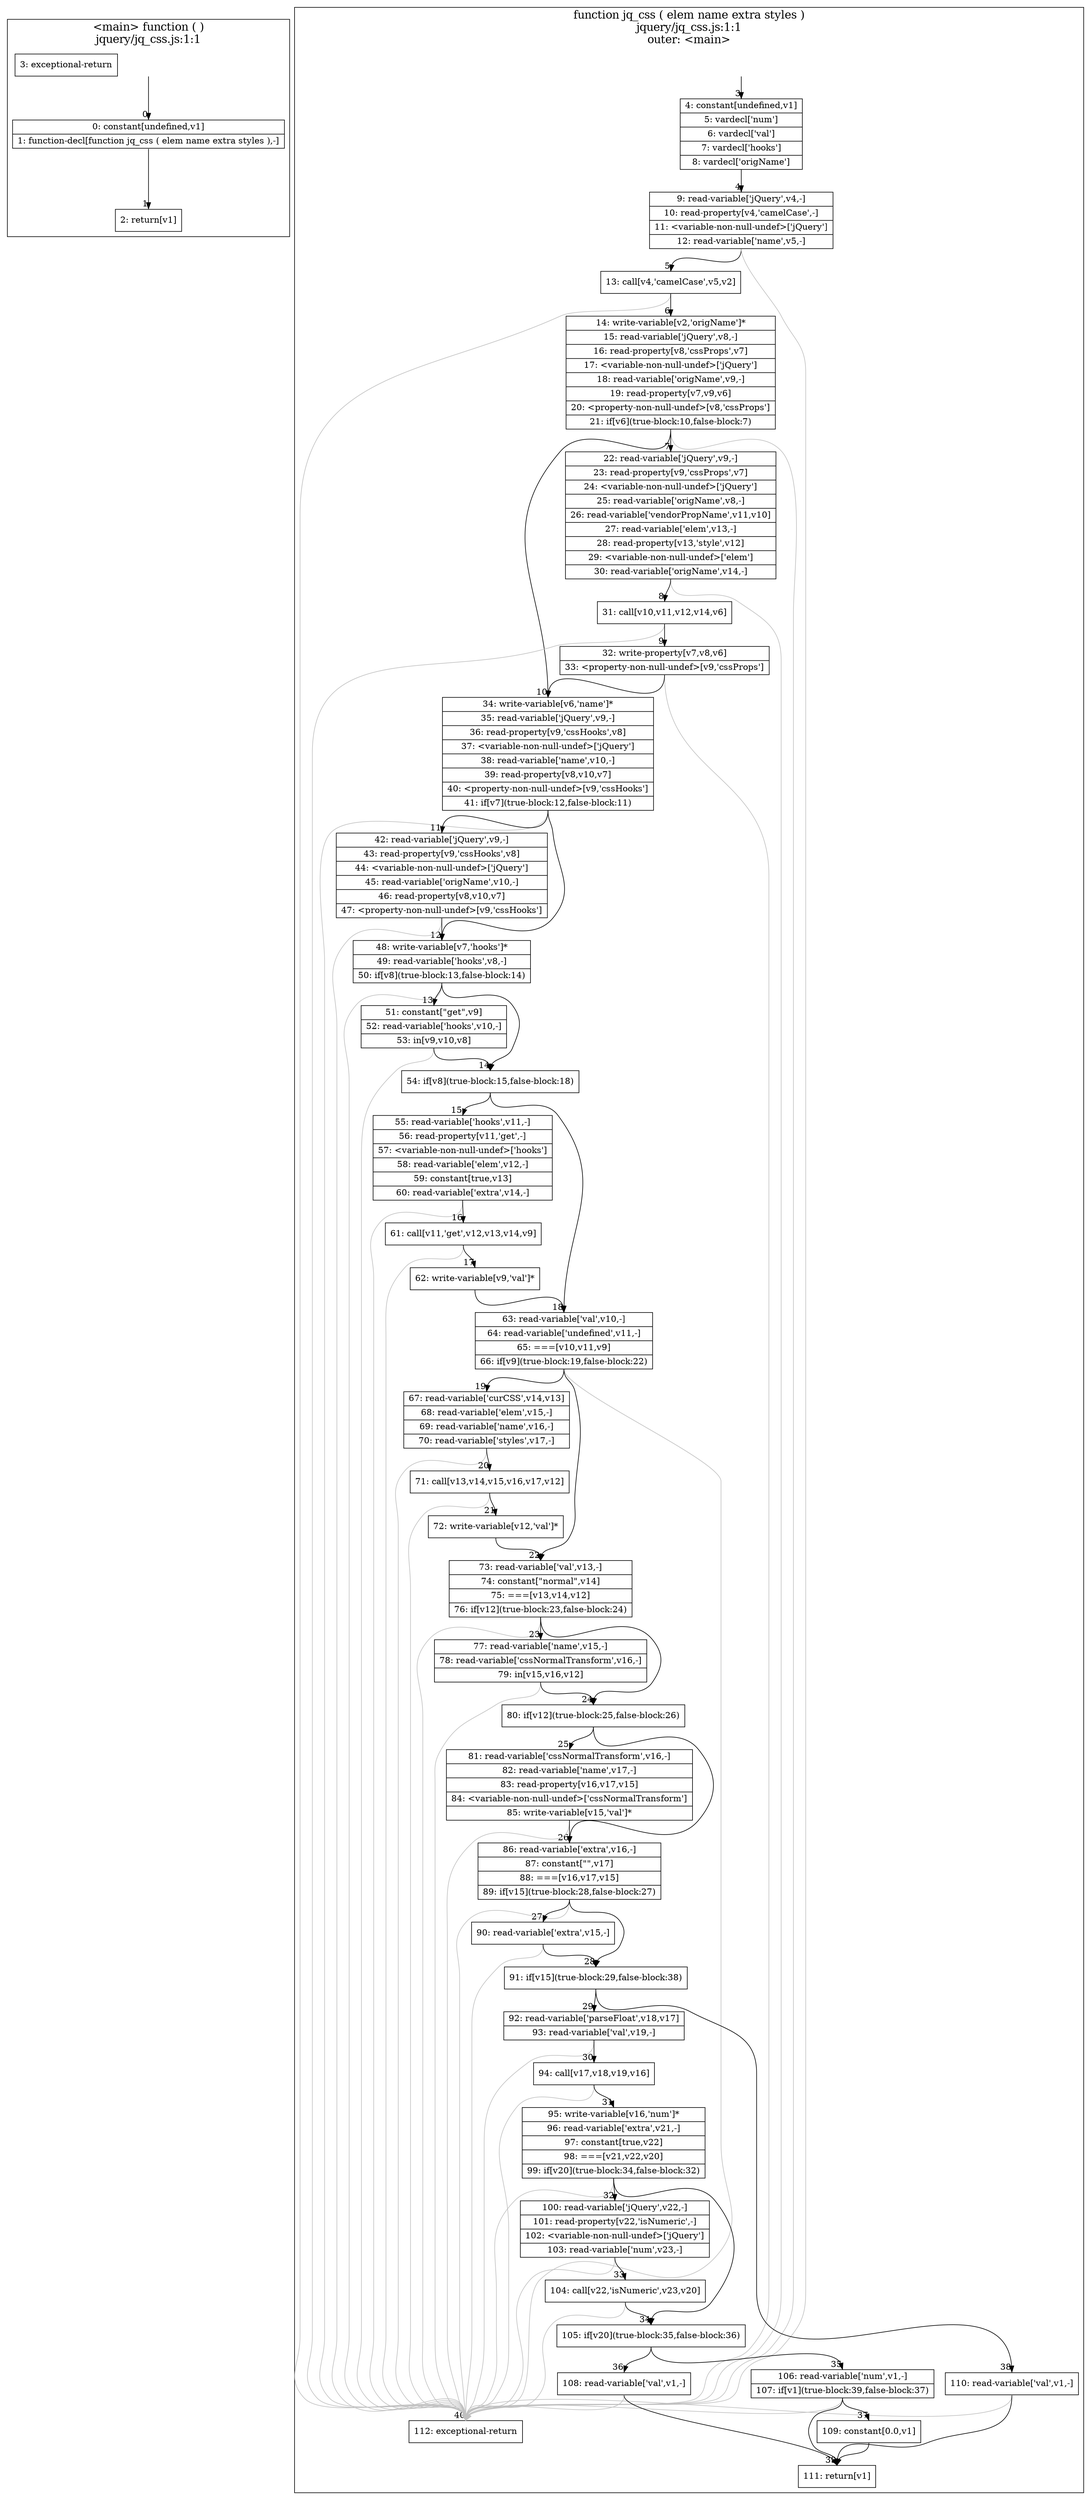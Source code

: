digraph {
compound=true
subgraph cluster0 {
label="<main> function ( )\njquery/jq_css.js:1:1";
labelloc="t";
fontsize=18;
rankdir="TD"
BB_entry0[shape=none,label=""];
BB_entry0 -> BB0 [tailport=s, headport=n, headlabel="    0"]
BB0 [shape=record label="{0: constant[undefined,v1]|1: function-decl[function jq_css ( elem name extra styles ),-]}" ] 
BB0 -> BB1 [tailport=s, headport=n, headlabel="      1"]
BB1 [shape=record label="{2: return[v1]}" ] 
BB2 [shape=record label="{3: exceptional-return}" ] 
}
subgraph cluster1 {
label="function jq_css ( elem name extra styles )\njquery/jq_css.js:1:1\nouter: <main>";
labelloc="t";
fontsize=18;
rankdir="TD"
BB_entry1[shape=none,label=""];
BB_entry1 -> BB3 [tailport=s, headport=n, headlabel="    3"]
BB3 [shape=record label="{4: constant[undefined,v1]|5: vardecl['num']|6: vardecl['val']|7: vardecl['hooks']|8: vardecl['origName']}" ] 
BB3 -> BB4 [tailport=s, headport=n, headlabel="      4"]
BB4 [shape=record label="{9: read-variable['jQuery',v4,-]|10: read-property[v4,'camelCase',-]|11: \<variable-non-null-undef\>['jQuery']|12: read-variable['name',v5,-]}" ] 
BB4 -> BB5 [tailport=s, headport=n, headlabel="      5"]
BB4 -> BB40 [tailport=s, headport=n, color=gray, headlabel="      40"]
BB5 [shape=record label="{13: call[v4,'camelCase',v5,v2]}" ] 
BB5 -> BB6 [tailport=s, headport=n, headlabel="      6"]
BB5 -> BB40 [tailport=s, headport=n, color=gray]
BB6 [shape=record label="{14: write-variable[v2,'origName']*|15: read-variable['jQuery',v8,-]|16: read-property[v8,'cssProps',v7]|17: \<variable-non-null-undef\>['jQuery']|18: read-variable['origName',v9,-]|19: read-property[v7,v9,v6]|20: \<property-non-null-undef\>[v8,'cssProps']|21: if[v6](true-block:10,false-block:7)}" ] 
BB6 -> BB10 [tailport=s, headport=n, headlabel="      10"]
BB6 -> BB7 [tailport=s, headport=n, headlabel="      7"]
BB6 -> BB40 [tailport=s, headport=n, color=gray]
BB7 [shape=record label="{22: read-variable['jQuery',v9,-]|23: read-property[v9,'cssProps',v7]|24: \<variable-non-null-undef\>['jQuery']|25: read-variable['origName',v8,-]|26: read-variable['vendorPropName',v11,v10]|27: read-variable['elem',v13,-]|28: read-property[v13,'style',v12]|29: \<variable-non-null-undef\>['elem']|30: read-variable['origName',v14,-]}" ] 
BB7 -> BB8 [tailport=s, headport=n, headlabel="      8"]
BB7 -> BB40 [tailport=s, headport=n, color=gray]
BB8 [shape=record label="{31: call[v10,v11,v12,v14,v6]}" ] 
BB8 -> BB9 [tailport=s, headport=n, headlabel="      9"]
BB8 -> BB40 [tailport=s, headport=n, color=gray]
BB9 [shape=record label="{32: write-property[v7,v8,v6]|33: \<property-non-null-undef\>[v9,'cssProps']}" ] 
BB9 -> BB10 [tailport=s, headport=n]
BB9 -> BB40 [tailport=s, headport=n, color=gray]
BB10 [shape=record label="{34: write-variable[v6,'name']*|35: read-variable['jQuery',v9,-]|36: read-property[v9,'cssHooks',v8]|37: \<variable-non-null-undef\>['jQuery']|38: read-variable['name',v10,-]|39: read-property[v8,v10,v7]|40: \<property-non-null-undef\>[v9,'cssHooks']|41: if[v7](true-block:12,false-block:11)}" ] 
BB10 -> BB12 [tailport=s, headport=n, headlabel="      12"]
BB10 -> BB11 [tailport=s, headport=n, headlabel="      11"]
BB10 -> BB40 [tailport=s, headport=n, color=gray]
BB11 [shape=record label="{42: read-variable['jQuery',v9,-]|43: read-property[v9,'cssHooks',v8]|44: \<variable-non-null-undef\>['jQuery']|45: read-variable['origName',v10,-]|46: read-property[v8,v10,v7]|47: \<property-non-null-undef\>[v9,'cssHooks']}" ] 
BB11 -> BB12 [tailport=s, headport=n]
BB11 -> BB40 [tailport=s, headport=n, color=gray]
BB12 [shape=record label="{48: write-variable[v7,'hooks']*|49: read-variable['hooks',v8,-]|50: if[v8](true-block:13,false-block:14)}" ] 
BB12 -> BB14 [tailport=s, headport=n, headlabel="      14"]
BB12 -> BB13 [tailport=s, headport=n, headlabel="      13"]
BB12 -> BB40 [tailport=s, headport=n, color=gray]
BB13 [shape=record label="{51: constant[\"get\",v9]|52: read-variable['hooks',v10,-]|53: in[v9,v10,v8]}" ] 
BB13 -> BB14 [tailport=s, headport=n]
BB13 -> BB40 [tailport=s, headport=n, color=gray]
BB14 [shape=record label="{54: if[v8](true-block:15,false-block:18)}" ] 
BB14 -> BB15 [tailport=s, headport=n, headlabel="      15"]
BB14 -> BB18 [tailport=s, headport=n, headlabel="      18"]
BB15 [shape=record label="{55: read-variable['hooks',v11,-]|56: read-property[v11,'get',-]|57: \<variable-non-null-undef\>['hooks']|58: read-variable['elem',v12,-]|59: constant[true,v13]|60: read-variable['extra',v14,-]}" ] 
BB15 -> BB16 [tailport=s, headport=n, headlabel="      16"]
BB15 -> BB40 [tailport=s, headport=n, color=gray]
BB16 [shape=record label="{61: call[v11,'get',v12,v13,v14,v9]}" ] 
BB16 -> BB17 [tailport=s, headport=n, headlabel="      17"]
BB16 -> BB40 [tailport=s, headport=n, color=gray]
BB17 [shape=record label="{62: write-variable[v9,'val']*}" ] 
BB17 -> BB18 [tailport=s, headport=n]
BB18 [shape=record label="{63: read-variable['val',v10,-]|64: read-variable['undefined',v11,-]|65: ===[v10,v11,v9]|66: if[v9](true-block:19,false-block:22)}" ] 
BB18 -> BB19 [tailport=s, headport=n, headlabel="      19"]
BB18 -> BB22 [tailport=s, headport=n, headlabel="      22"]
BB18 -> BB40 [tailport=s, headport=n, color=gray]
BB19 [shape=record label="{67: read-variable['curCSS',v14,v13]|68: read-variable['elem',v15,-]|69: read-variable['name',v16,-]|70: read-variable['styles',v17,-]}" ] 
BB19 -> BB20 [tailport=s, headport=n, headlabel="      20"]
BB19 -> BB40 [tailport=s, headport=n, color=gray]
BB20 [shape=record label="{71: call[v13,v14,v15,v16,v17,v12]}" ] 
BB20 -> BB21 [tailport=s, headport=n, headlabel="      21"]
BB20 -> BB40 [tailport=s, headport=n, color=gray]
BB21 [shape=record label="{72: write-variable[v12,'val']*}" ] 
BB21 -> BB22 [tailport=s, headport=n]
BB22 [shape=record label="{73: read-variable['val',v13,-]|74: constant[\"normal\",v14]|75: ===[v13,v14,v12]|76: if[v12](true-block:23,false-block:24)}" ] 
BB22 -> BB24 [tailport=s, headport=n, headlabel="      24"]
BB22 -> BB23 [tailport=s, headport=n, headlabel="      23"]
BB22 -> BB40 [tailport=s, headport=n, color=gray]
BB23 [shape=record label="{77: read-variable['name',v15,-]|78: read-variable['cssNormalTransform',v16,-]|79: in[v15,v16,v12]}" ] 
BB23 -> BB24 [tailport=s, headport=n]
BB23 -> BB40 [tailport=s, headport=n, color=gray]
BB24 [shape=record label="{80: if[v12](true-block:25,false-block:26)}" ] 
BB24 -> BB25 [tailport=s, headport=n, headlabel="      25"]
BB24 -> BB26 [tailport=s, headport=n, headlabel="      26"]
BB25 [shape=record label="{81: read-variable['cssNormalTransform',v16,-]|82: read-variable['name',v17,-]|83: read-property[v16,v17,v15]|84: \<variable-non-null-undef\>['cssNormalTransform']|85: write-variable[v15,'val']*}" ] 
BB25 -> BB26 [tailport=s, headport=n]
BB25 -> BB40 [tailport=s, headport=n, color=gray]
BB26 [shape=record label="{86: read-variable['extra',v16,-]|87: constant[\"\",v17]|88: ===[v16,v17,v15]|89: if[v15](true-block:28,false-block:27)}" ] 
BB26 -> BB28 [tailport=s, headport=n, headlabel="      28"]
BB26 -> BB27 [tailport=s, headport=n, headlabel="      27"]
BB26 -> BB40 [tailport=s, headport=n, color=gray]
BB27 [shape=record label="{90: read-variable['extra',v15,-]}" ] 
BB27 -> BB28 [tailport=s, headport=n]
BB27 -> BB40 [tailport=s, headport=n, color=gray]
BB28 [shape=record label="{91: if[v15](true-block:29,false-block:38)}" ] 
BB28 -> BB29 [tailport=s, headport=n, headlabel="      29"]
BB28 -> BB38 [tailport=s, headport=n, headlabel="      38"]
BB29 [shape=record label="{92: read-variable['parseFloat',v18,v17]|93: read-variable['val',v19,-]}" ] 
BB29 -> BB30 [tailport=s, headport=n, headlabel="      30"]
BB29 -> BB40 [tailport=s, headport=n, color=gray]
BB30 [shape=record label="{94: call[v17,v18,v19,v16]}" ] 
BB30 -> BB31 [tailport=s, headport=n, headlabel="      31"]
BB30 -> BB40 [tailport=s, headport=n, color=gray]
BB31 [shape=record label="{95: write-variable[v16,'num']*|96: read-variable['extra',v21,-]|97: constant[true,v22]|98: ===[v21,v22,v20]|99: if[v20](true-block:34,false-block:32)}" ] 
BB31 -> BB34 [tailport=s, headport=n, headlabel="      34"]
BB31 -> BB32 [tailport=s, headport=n, headlabel="      32"]
BB31 -> BB40 [tailport=s, headport=n, color=gray]
BB32 [shape=record label="{100: read-variable['jQuery',v22,-]|101: read-property[v22,'isNumeric',-]|102: \<variable-non-null-undef\>['jQuery']|103: read-variable['num',v23,-]}" ] 
BB32 -> BB33 [tailport=s, headport=n, headlabel="      33"]
BB32 -> BB40 [tailport=s, headport=n, color=gray]
BB33 [shape=record label="{104: call[v22,'isNumeric',v23,v20]}" ] 
BB33 -> BB34 [tailport=s, headport=n]
BB33 -> BB40 [tailport=s, headport=n, color=gray]
BB34 [shape=record label="{105: if[v20](true-block:35,false-block:36)}" ] 
BB34 -> BB35 [tailport=s, headport=n, headlabel="      35"]
BB34 -> BB36 [tailport=s, headport=n, headlabel="      36"]
BB35 [shape=record label="{106: read-variable['num',v1,-]|107: if[v1](true-block:39,false-block:37)}" ] 
BB35 -> BB39 [tailport=s, headport=n, headlabel="      39"]
BB35 -> BB37 [tailport=s, headport=n, headlabel="      37"]
BB35 -> BB40 [tailport=s, headport=n, color=gray]
BB36 [shape=record label="{108: read-variable['val',v1,-]}" ] 
BB36 -> BB39 [tailport=s, headport=n]
BB36 -> BB40 [tailport=s, headport=n, color=gray]
BB37 [shape=record label="{109: constant[0.0,v1]}" ] 
BB37 -> BB39 [tailport=s, headport=n]
BB38 [shape=record label="{110: read-variable['val',v1,-]}" ] 
BB38 -> BB39 [tailport=s, headport=n]
BB38 -> BB40 [tailport=s, headport=n, color=gray]
BB39 [shape=record label="{111: return[v1]}" ] 
BB40 [shape=record label="{112: exceptional-return}" ] 
}
}
